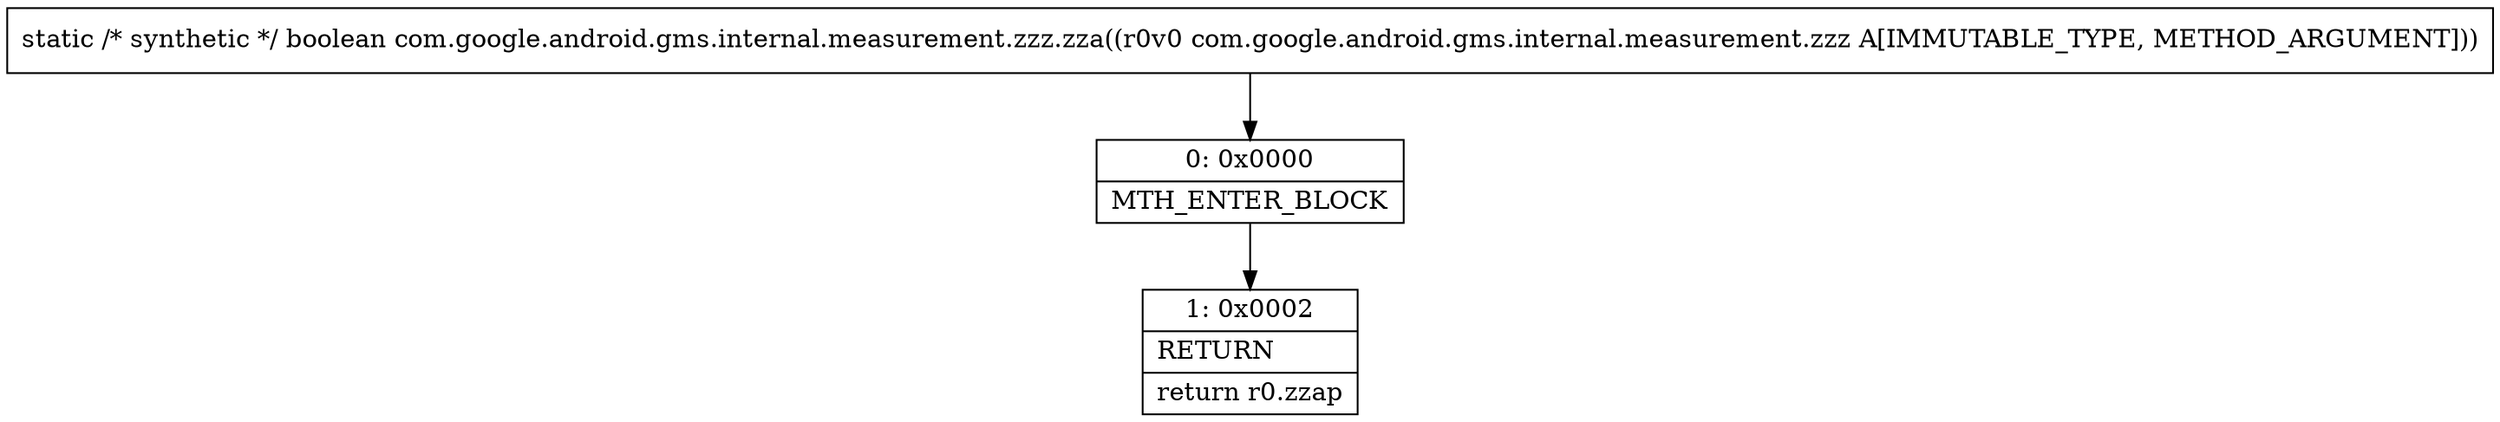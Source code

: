 digraph "CFG forcom.google.android.gms.internal.measurement.zzz.zza(Lcom\/google\/android\/gms\/internal\/measurement\/zzz;)Z" {
Node_0 [shape=record,label="{0\:\ 0x0000|MTH_ENTER_BLOCK\l}"];
Node_1 [shape=record,label="{1\:\ 0x0002|RETURN\l|return r0.zzap\l}"];
MethodNode[shape=record,label="{static \/* synthetic *\/ boolean com.google.android.gms.internal.measurement.zzz.zza((r0v0 com.google.android.gms.internal.measurement.zzz A[IMMUTABLE_TYPE, METHOD_ARGUMENT])) }"];
MethodNode -> Node_0;
Node_0 -> Node_1;
}

